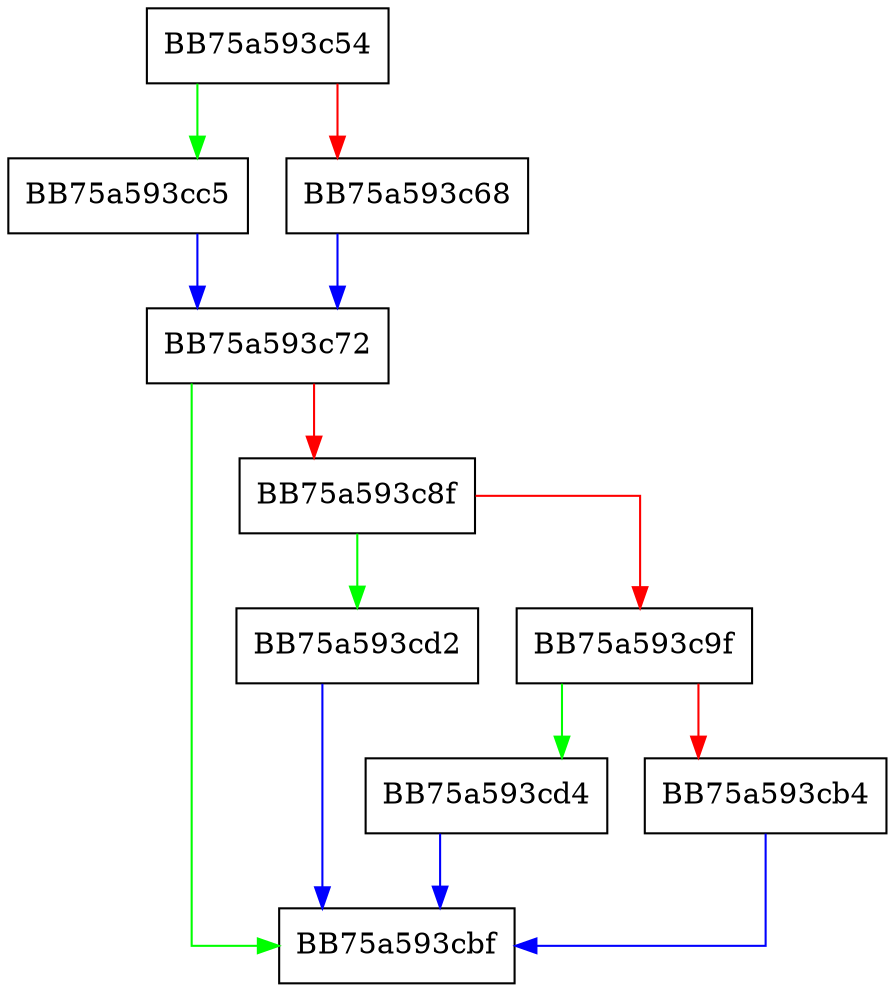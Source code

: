 digraph ADD_LOC_RECORD {
  node [shape="box"];
  graph [splines=ortho];
  BB75a593c54 -> BB75a593cc5 [color="green"];
  BB75a593c54 -> BB75a593c68 [color="red"];
  BB75a593c68 -> BB75a593c72 [color="blue"];
  BB75a593c72 -> BB75a593cbf [color="green"];
  BB75a593c72 -> BB75a593c8f [color="red"];
  BB75a593c8f -> BB75a593cd2 [color="green"];
  BB75a593c8f -> BB75a593c9f [color="red"];
  BB75a593c9f -> BB75a593cd4 [color="green"];
  BB75a593c9f -> BB75a593cb4 [color="red"];
  BB75a593cb4 -> BB75a593cbf [color="blue"];
  BB75a593cc5 -> BB75a593c72 [color="blue"];
  BB75a593cd2 -> BB75a593cbf [color="blue"];
  BB75a593cd4 -> BB75a593cbf [color="blue"];
}